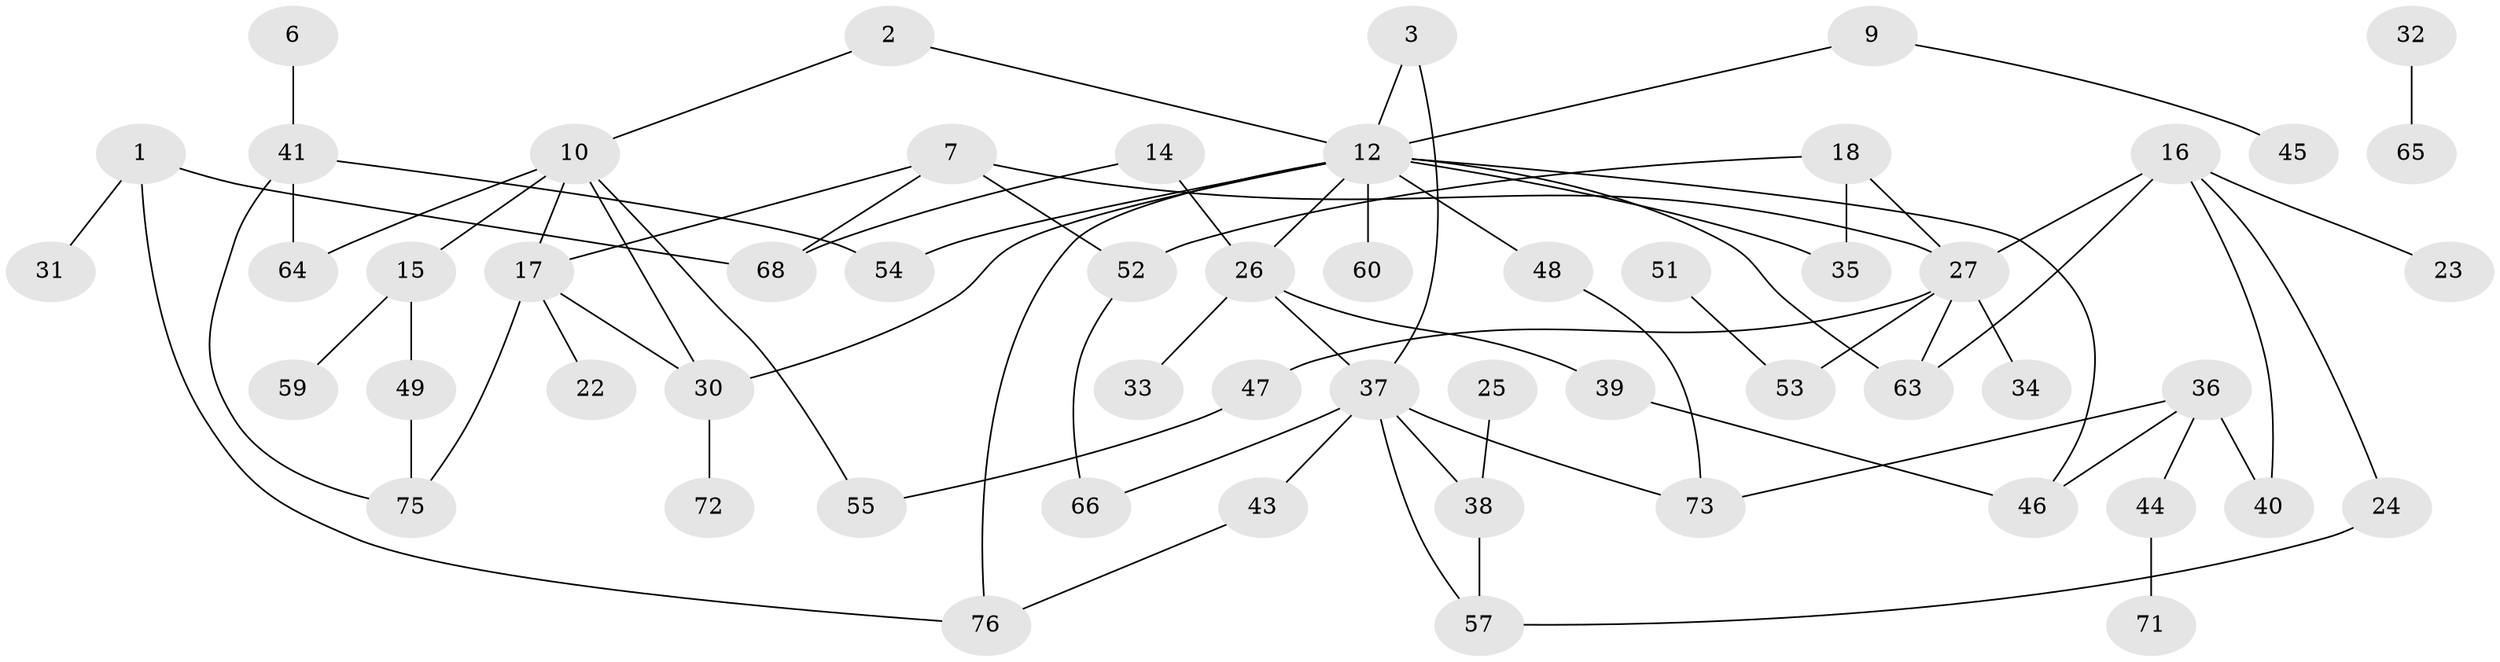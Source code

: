 // original degree distribution, {1: 0.25396825396825395, 2: 0.2619047619047619, 0: 0.14285714285714285, 4: 0.0873015873015873, 5: 0.05555555555555555, 6: 0.015873015873015872, 3: 0.18253968253968253}
// Generated by graph-tools (version 1.1) at 2025/48/03/04/25 22:48:23]
// undirected, 56 vertices, 75 edges
graph export_dot {
  node [color=gray90,style=filled];
  1;
  2;
  3;
  6;
  7;
  9;
  10;
  12;
  14;
  15;
  16;
  17;
  18;
  22;
  23;
  24;
  25;
  26;
  27;
  30;
  31;
  32;
  33;
  34;
  35;
  36;
  37;
  38;
  39;
  40;
  41;
  43;
  44;
  45;
  46;
  47;
  48;
  49;
  51;
  52;
  53;
  54;
  55;
  57;
  59;
  60;
  63;
  64;
  65;
  66;
  68;
  71;
  72;
  73;
  75;
  76;
  1 -- 31 [weight=1.0];
  1 -- 68 [weight=1.0];
  1 -- 76 [weight=1.0];
  2 -- 10 [weight=1.0];
  2 -- 12 [weight=1.0];
  3 -- 12 [weight=1.0];
  3 -- 37 [weight=1.0];
  6 -- 41 [weight=1.0];
  7 -- 17 [weight=1.0];
  7 -- 27 [weight=1.0];
  7 -- 52 [weight=1.0];
  7 -- 68 [weight=1.0];
  9 -- 12 [weight=1.0];
  9 -- 45 [weight=1.0];
  10 -- 15 [weight=1.0];
  10 -- 17 [weight=1.0];
  10 -- 30 [weight=1.0];
  10 -- 55 [weight=1.0];
  10 -- 64 [weight=1.0];
  12 -- 26 [weight=1.0];
  12 -- 30 [weight=1.0];
  12 -- 35 [weight=2.0];
  12 -- 46 [weight=1.0];
  12 -- 48 [weight=2.0];
  12 -- 54 [weight=1.0];
  12 -- 60 [weight=1.0];
  12 -- 63 [weight=2.0];
  12 -- 76 [weight=1.0];
  14 -- 26 [weight=1.0];
  14 -- 68 [weight=1.0];
  15 -- 49 [weight=1.0];
  15 -- 59 [weight=1.0];
  16 -- 23 [weight=1.0];
  16 -- 24 [weight=1.0];
  16 -- 27 [weight=1.0];
  16 -- 40 [weight=1.0];
  16 -- 63 [weight=1.0];
  17 -- 22 [weight=1.0];
  17 -- 30 [weight=1.0];
  17 -- 75 [weight=1.0];
  18 -- 27 [weight=1.0];
  18 -- 35 [weight=1.0];
  18 -- 52 [weight=1.0];
  24 -- 57 [weight=1.0];
  25 -- 38 [weight=1.0];
  26 -- 33 [weight=2.0];
  26 -- 37 [weight=1.0];
  26 -- 39 [weight=1.0];
  27 -- 34 [weight=1.0];
  27 -- 47 [weight=1.0];
  27 -- 53 [weight=1.0];
  27 -- 63 [weight=1.0];
  30 -- 72 [weight=1.0];
  32 -- 65 [weight=1.0];
  36 -- 40 [weight=1.0];
  36 -- 44 [weight=1.0];
  36 -- 46 [weight=1.0];
  36 -- 73 [weight=1.0];
  37 -- 38 [weight=1.0];
  37 -- 43 [weight=1.0];
  37 -- 57 [weight=1.0];
  37 -- 66 [weight=1.0];
  37 -- 73 [weight=1.0];
  38 -- 57 [weight=1.0];
  39 -- 46 [weight=1.0];
  41 -- 54 [weight=1.0];
  41 -- 64 [weight=1.0];
  41 -- 75 [weight=1.0];
  43 -- 76 [weight=1.0];
  44 -- 71 [weight=1.0];
  47 -- 55 [weight=1.0];
  48 -- 73 [weight=1.0];
  49 -- 75 [weight=1.0];
  51 -- 53 [weight=1.0];
  52 -- 66 [weight=1.0];
}
